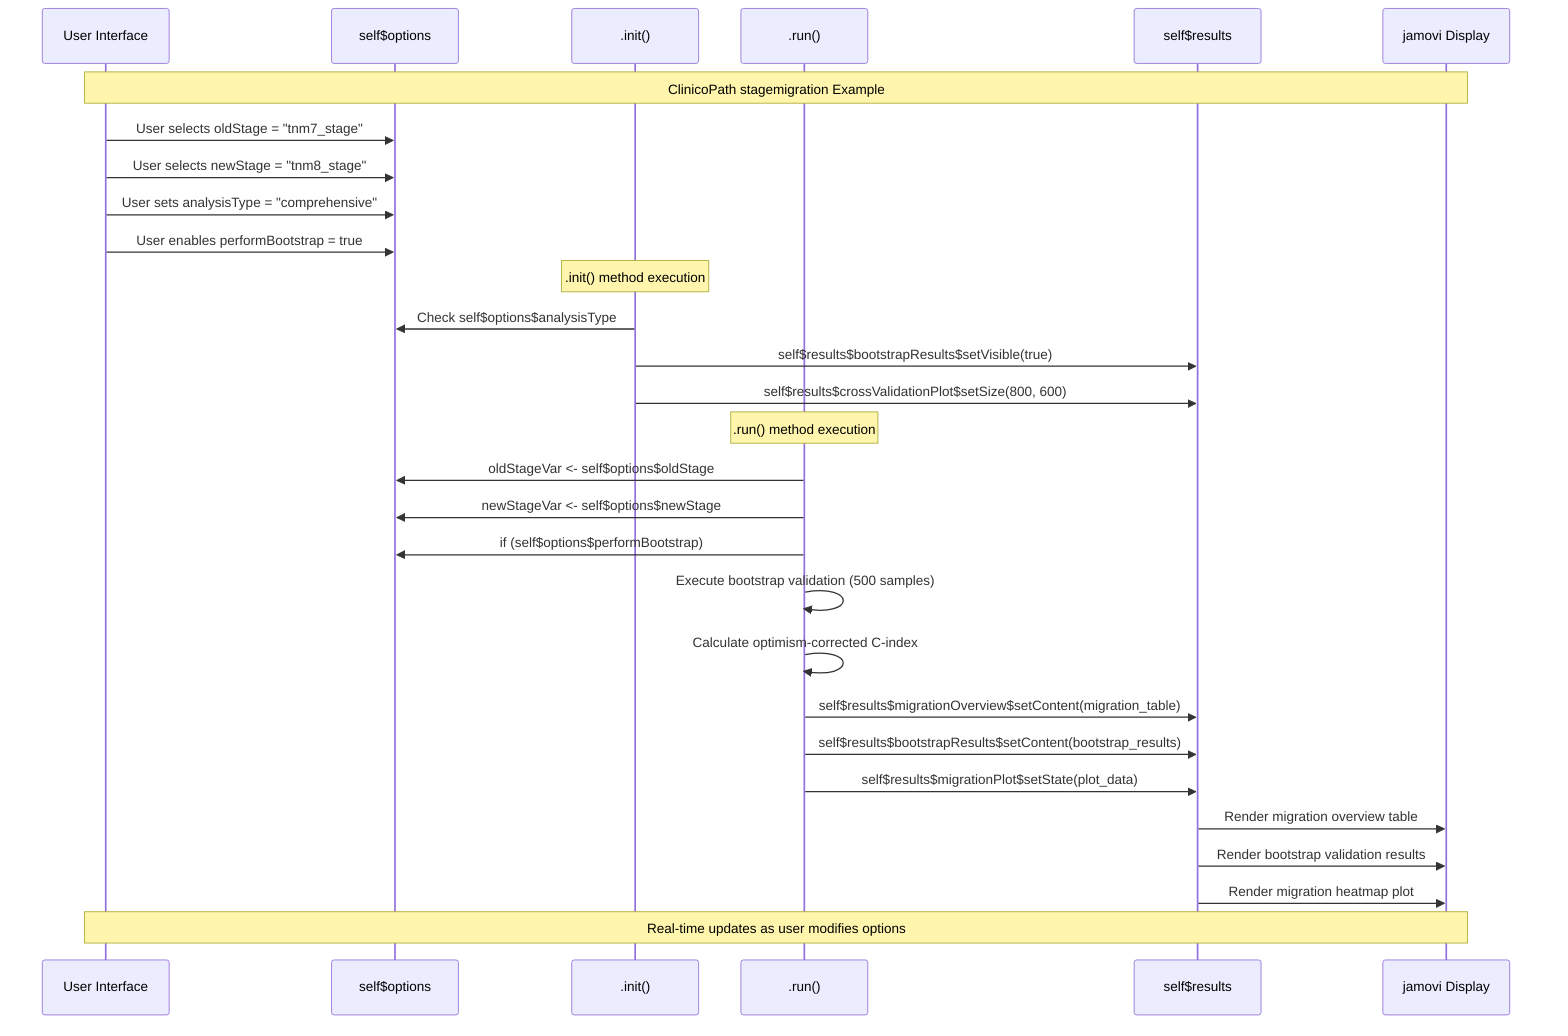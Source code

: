 sequenceDiagram
    participant UI as User Interface
    participant Options as self$options
    participant Init as .init()
    participant Run as .run()
    participant Results as self$results
    participant Display as jamovi Display
    
    Note over UI,Display: ClinicoPath stagemigration Example
    
    UI->>Options: User selects oldStage = "tnm7_stage"
    UI->>Options: User selects newStage = "tnm8_stage" 
    UI->>Options: User sets analysisType = "comprehensive"
    UI->>Options: User enables performBootstrap = true
    
    Note over Init: .init() method execution
    Init->>Options: Check self$options$analysisType
    Init->>Results: self$results$bootstrapResults$setVisible(true)
    Init->>Results: self$results$crossValidationPlot$setSize(800, 600)
    
    Note over Run: .run() method execution
    Run->>Options: oldStageVar <- self$options$oldStage
    Run->>Options: newStageVar <- self$options$newStage
    Run->>Options: if (self$options$performBootstrap)
    
    Run->>Run: Execute bootstrap validation (500 samples)
    Run->>Run: Calculate optimism-corrected C-index
    
    Run->>Results: self$results$migrationOverview$setContent(migration_table)
    Run->>Results: self$results$bootstrapResults$setContent(bootstrap_results)
    Run->>Results: self$results$migrationPlot$setState(plot_data)
    
    Results->>Display: Render migration overview table
    Results->>Display: Render bootstrap validation results
    Results->>Display: Render migration heatmap plot
    
    Note over UI,Display: Real-time updates as user modifies options